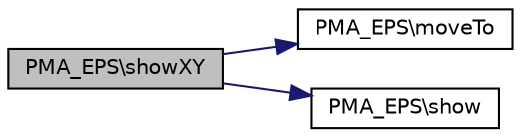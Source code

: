 digraph G
{
  edge [fontname="Helvetica",fontsize="10",labelfontname="Helvetica",labelfontsize="10"];
  node [fontname="Helvetica",fontsize="10",shape=record];
  rankdir="LR";
  Node1 [label="PMA_EPS\\showXY",height=0.2,width=0.4,color="black", fillcolor="grey75", style="filled" fontcolor="black"];
  Node1 -> Node2 [color="midnightblue",fontsize="10",style="solid",fontname="Helvetica"];
  Node2 [label="PMA_EPS\\moveTo",height=0.2,width=0.4,color="black", fillcolor="white", style="filled",URL="$classPMA__EPS.html#a13c7f6cfec25ce0d77ea0bac8b29a300",tooltip="Set the current point."];
  Node1 -> Node3 [color="midnightblue",fontsize="10",style="solid",fontname="Helvetica"];
  Node3 [label="PMA_EPS\\show",height=0.2,width=0.4,color="black", fillcolor="white", style="filled",URL="$classPMA__EPS.html#ac820f07785a917f66d9fcb37da66a509",tooltip="Output/Display the text."];
}

